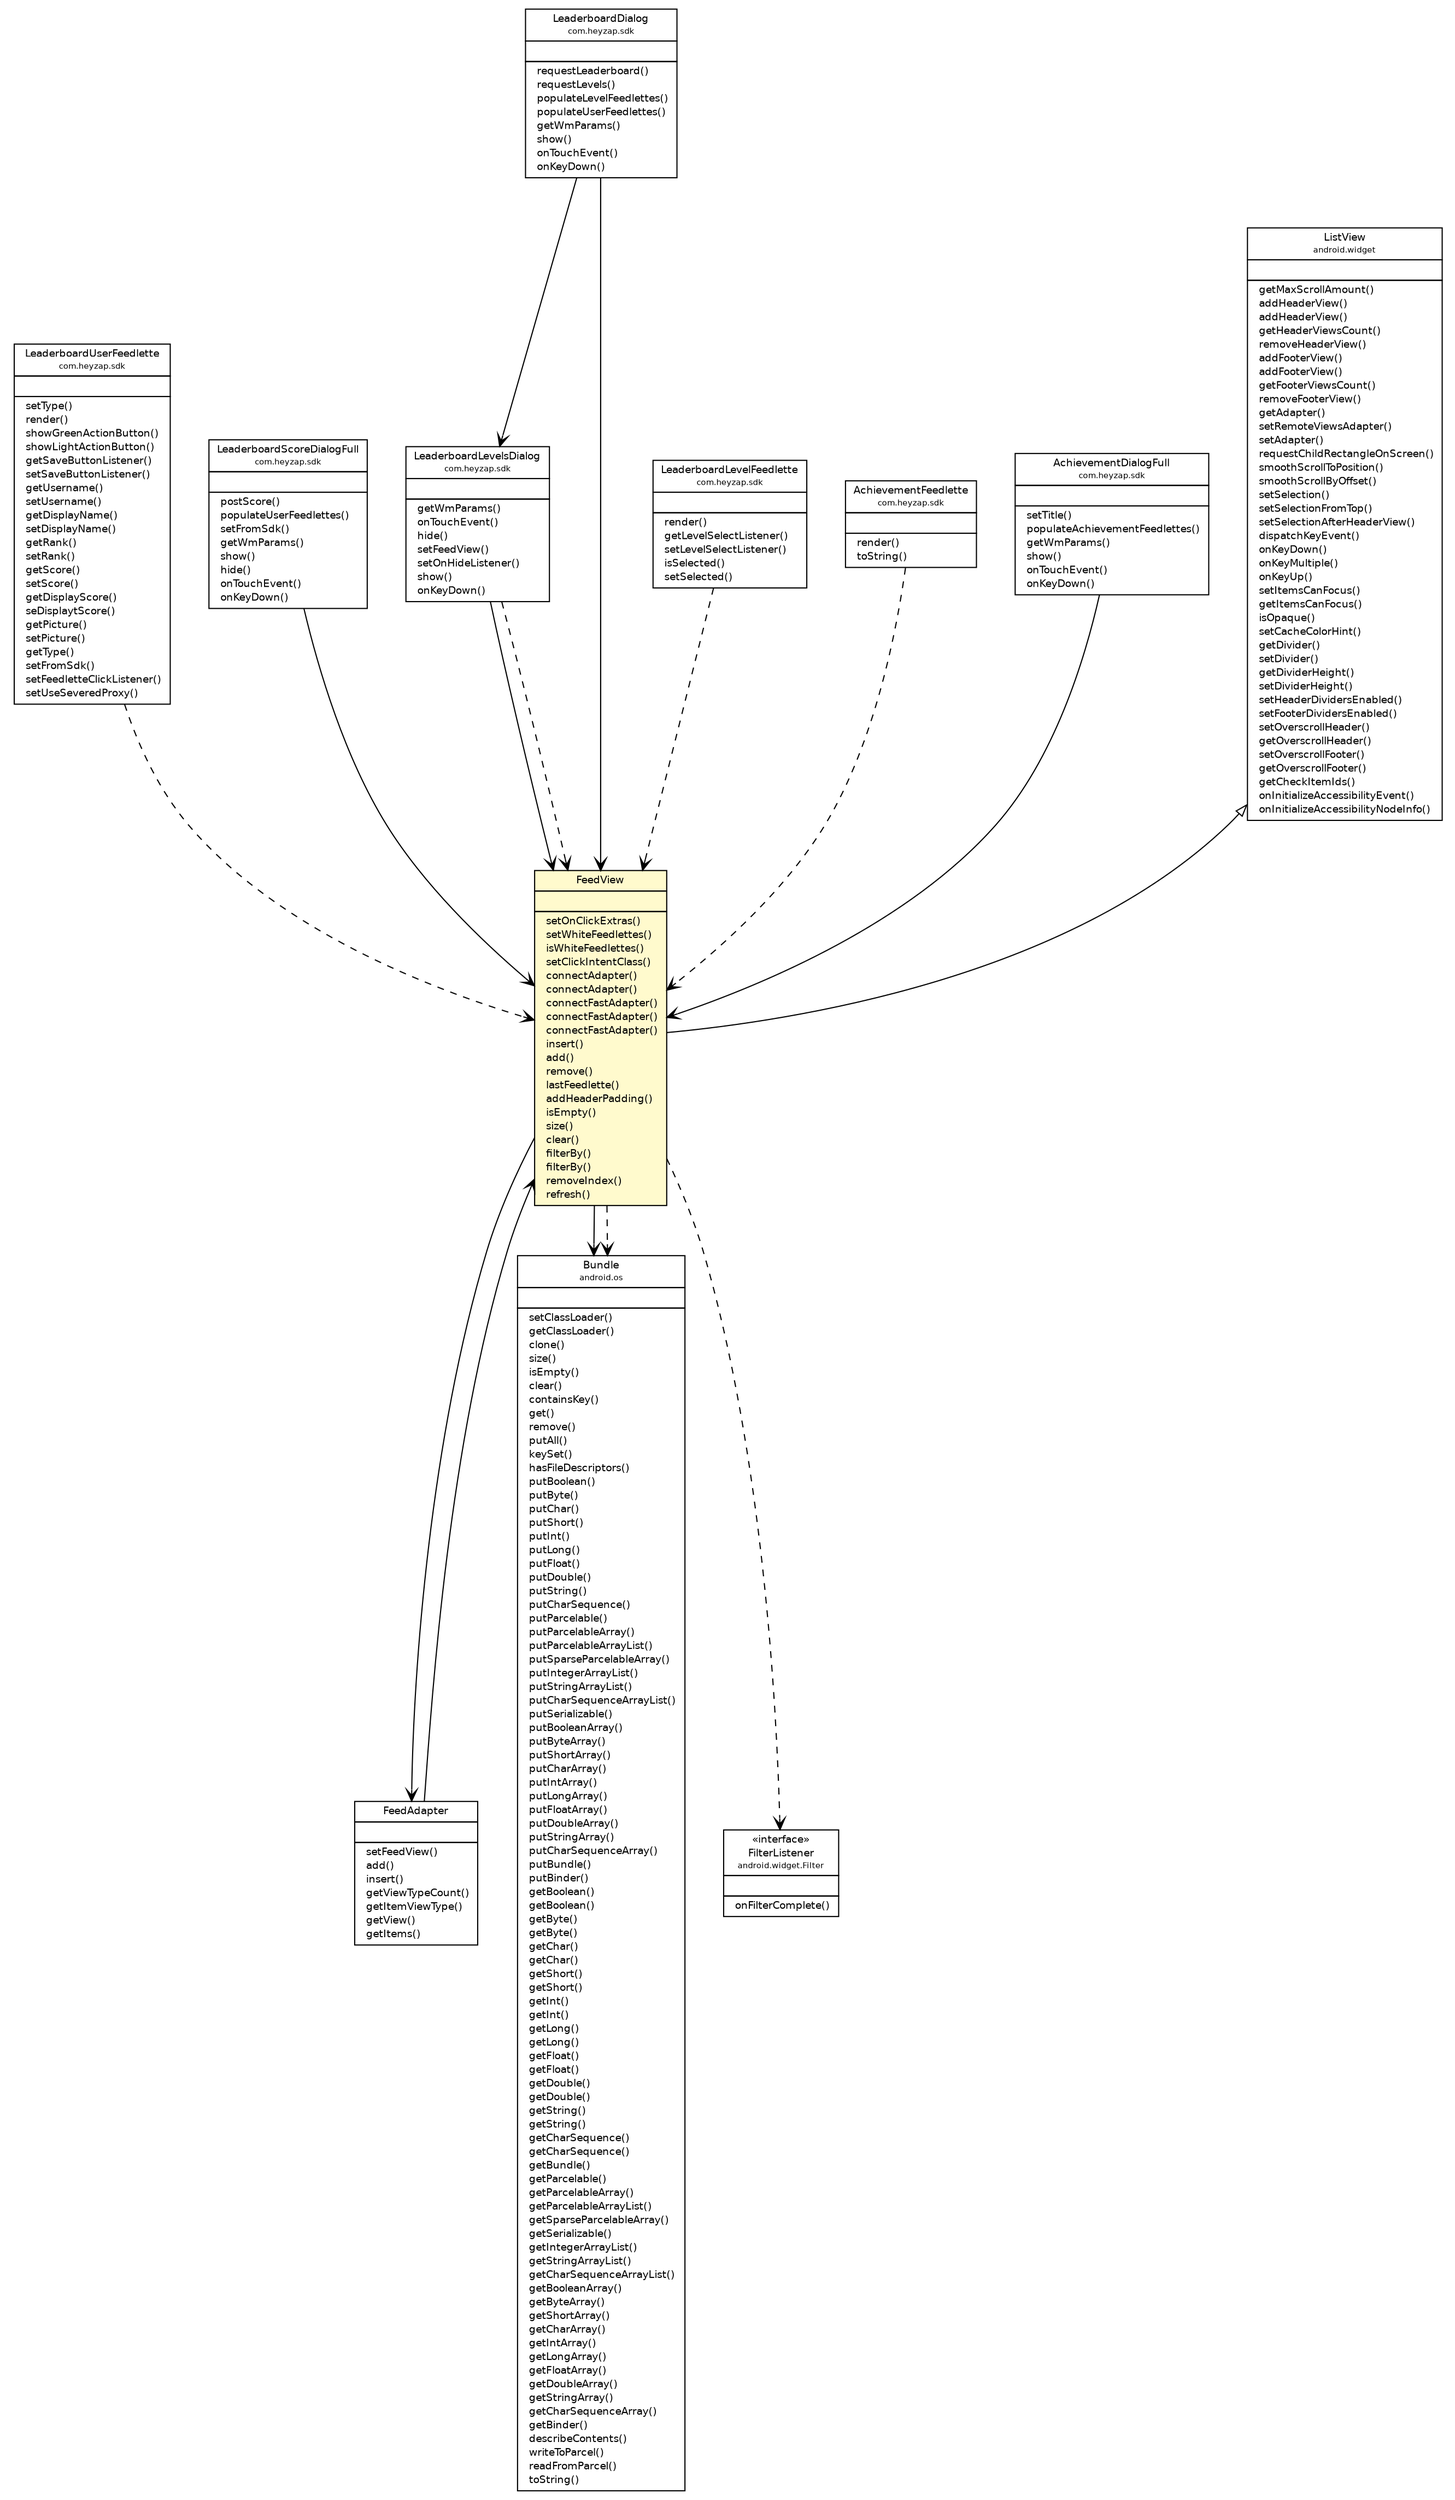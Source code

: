 #!/usr/local/bin/dot
#
# Class diagram 
# Generated by UMLGraph version 5.2 (http://www.umlgraph.org/)
#

digraph G {
	edge [fontname="Helvetica",fontsize=10,labelfontname="Helvetica",labelfontsize=10];
	node [fontname="Helvetica",fontsize=10,shape=plaintext];
	nodesep=0.25;
	ranksep=0.5;
	// com.heyzap.sdk.LeaderboardUserFeedlette
	c5517 [label=<<table title="com.heyzap.sdk.LeaderboardUserFeedlette" border="0" cellborder="1" cellspacing="0" cellpadding="2" port="p" href="../sdk/LeaderboardUserFeedlette.html">
		<tr><td><table border="0" cellspacing="0" cellpadding="1">
<tr><td align="center" balign="center"> LeaderboardUserFeedlette </td></tr>
<tr><td align="center" balign="center"><font point-size="7.0"> com.heyzap.sdk </font></td></tr>
		</table></td></tr>
		<tr><td><table border="0" cellspacing="0" cellpadding="1">
<tr><td align="left" balign="left">  </td></tr>
		</table></td></tr>
		<tr><td><table border="0" cellspacing="0" cellpadding="1">
<tr><td align="left" balign="left">  setType() </td></tr>
<tr><td align="left" balign="left">  render() </td></tr>
<tr><td align="left" balign="left">  showGreenActionButton() </td></tr>
<tr><td align="left" balign="left">  showLightActionButton() </td></tr>
<tr><td align="left" balign="left">  getSaveButtonListener() </td></tr>
<tr><td align="left" balign="left">  setSaveButtonListener() </td></tr>
<tr><td align="left" balign="left">  getUsername() </td></tr>
<tr><td align="left" balign="left">  setUsername() </td></tr>
<tr><td align="left" balign="left">  getDisplayName() </td></tr>
<tr><td align="left" balign="left">  setDisplayName() </td></tr>
<tr><td align="left" balign="left">  getRank() </td></tr>
<tr><td align="left" balign="left">  setRank() </td></tr>
<tr><td align="left" balign="left">  getScore() </td></tr>
<tr><td align="left" balign="left">  setScore() </td></tr>
<tr><td align="left" balign="left">  getDisplayScore() </td></tr>
<tr><td align="left" balign="left">  seDisplaytScore() </td></tr>
<tr><td align="left" balign="left">  getPicture() </td></tr>
<tr><td align="left" balign="left">  setPicture() </td></tr>
<tr><td align="left" balign="left">  getType() </td></tr>
<tr><td align="left" balign="left">  setFromSdk() </td></tr>
<tr><td align="left" balign="left">  setFeedletteClickListener() </td></tr>
<tr><td align="left" balign="left">  setUseSeveredProxy() </td></tr>
		</table></td></tr>
		</table>>, fontname="Helvetica", fontcolor="black", fontsize=9.0];
	// com.heyzap.sdk.LeaderboardScoreDialogFull
	c5521 [label=<<table title="com.heyzap.sdk.LeaderboardScoreDialogFull" border="0" cellborder="1" cellspacing="0" cellpadding="2" port="p" href="../sdk/LeaderboardScoreDialogFull.html">
		<tr><td><table border="0" cellspacing="0" cellpadding="1">
<tr><td align="center" balign="center"> LeaderboardScoreDialogFull </td></tr>
<tr><td align="center" balign="center"><font point-size="7.0"> com.heyzap.sdk </font></td></tr>
		</table></td></tr>
		<tr><td><table border="0" cellspacing="0" cellpadding="1">
<tr><td align="left" balign="left">  </td></tr>
		</table></td></tr>
		<tr><td><table border="0" cellspacing="0" cellpadding="1">
<tr><td align="left" balign="left">  postScore() </td></tr>
<tr><td align="left" balign="left">  populateUserFeedlettes() </td></tr>
<tr><td align="left" balign="left">  setFromSdk() </td></tr>
<tr><td align="left" balign="left">  getWmParams() </td></tr>
<tr><td align="left" balign="left">  show() </td></tr>
<tr><td align="left" balign="left">  hide() </td></tr>
<tr><td align="left" balign="left">  onTouchEvent() </td></tr>
<tr><td align="left" balign="left">  onKeyDown() </td></tr>
		</table></td></tr>
		</table>>, fontname="Helvetica", fontcolor="black", fontsize=9.0];
	// com.heyzap.sdk.LeaderboardLevelsDialog
	c5522 [label=<<table title="com.heyzap.sdk.LeaderboardLevelsDialog" border="0" cellborder="1" cellspacing="0" cellpadding="2" port="p" href="../sdk/LeaderboardLevelsDialog.html">
		<tr><td><table border="0" cellspacing="0" cellpadding="1">
<tr><td align="center" balign="center"> LeaderboardLevelsDialog </td></tr>
<tr><td align="center" balign="center"><font point-size="7.0"> com.heyzap.sdk </font></td></tr>
		</table></td></tr>
		<tr><td><table border="0" cellspacing="0" cellpadding="1">
<tr><td align="left" balign="left">  </td></tr>
		</table></td></tr>
		<tr><td><table border="0" cellspacing="0" cellpadding="1">
<tr><td align="left" balign="left">  getWmParams() </td></tr>
<tr><td align="left" balign="left">  onTouchEvent() </td></tr>
<tr><td align="left" balign="left">  hide() </td></tr>
<tr><td align="left" balign="left">  setFeedView() </td></tr>
<tr><td align="left" balign="left">  setOnHideListener() </td></tr>
<tr><td align="left" balign="left">  show() </td></tr>
<tr><td align="left" balign="left">  onKeyDown() </td></tr>
		</table></td></tr>
		</table>>, fontname="Helvetica", fontcolor="black", fontsize=9.0];
	// com.heyzap.sdk.LeaderboardLevelFeedlette
	c5524 [label=<<table title="com.heyzap.sdk.LeaderboardLevelFeedlette" border="0" cellborder="1" cellspacing="0" cellpadding="2" port="p" href="../sdk/LeaderboardLevelFeedlette.html">
		<tr><td><table border="0" cellspacing="0" cellpadding="1">
<tr><td align="center" balign="center"> LeaderboardLevelFeedlette </td></tr>
<tr><td align="center" balign="center"><font point-size="7.0"> com.heyzap.sdk </font></td></tr>
		</table></td></tr>
		<tr><td><table border="0" cellspacing="0" cellpadding="1">
<tr><td align="left" balign="left">  </td></tr>
		</table></td></tr>
		<tr><td><table border="0" cellspacing="0" cellpadding="1">
<tr><td align="left" balign="left">  render() </td></tr>
<tr><td align="left" balign="left">  getLevelSelectListener() </td></tr>
<tr><td align="left" balign="left">  setLevelSelectListener() </td></tr>
<tr><td align="left" balign="left">  isSelected() </td></tr>
<tr><td align="left" balign="left">  setSelected() </td></tr>
		</table></td></tr>
		</table>>, fontname="Helvetica", fontcolor="black", fontsize=9.0];
	// com.heyzap.sdk.LeaderboardDialog
	c5528 [label=<<table title="com.heyzap.sdk.LeaderboardDialog" border="0" cellborder="1" cellspacing="0" cellpadding="2" port="p" href="../sdk/LeaderboardDialog.html">
		<tr><td><table border="0" cellspacing="0" cellpadding="1">
<tr><td align="center" balign="center"> LeaderboardDialog </td></tr>
<tr><td align="center" balign="center"><font point-size="7.0"> com.heyzap.sdk </font></td></tr>
		</table></td></tr>
		<tr><td><table border="0" cellspacing="0" cellpadding="1">
<tr><td align="left" balign="left">  </td></tr>
		</table></td></tr>
		<tr><td><table border="0" cellspacing="0" cellpadding="1">
<tr><td align="left" balign="left">  requestLeaderboard() </td></tr>
<tr><td align="left" balign="left">  requestLevels() </td></tr>
<tr><td align="left" balign="left">  populateLevelFeedlettes() </td></tr>
<tr><td align="left" balign="left">  populateUserFeedlettes() </td></tr>
<tr><td align="left" balign="left">  getWmParams() </td></tr>
<tr><td align="left" balign="left">  show() </td></tr>
<tr><td align="left" balign="left">  onTouchEvent() </td></tr>
<tr><td align="left" balign="left">  onKeyDown() </td></tr>
		</table></td></tr>
		</table>>, fontname="Helvetica", fontcolor="black", fontsize=9.0];
	// com.heyzap.sdk.AchievementFeedlette
	c5534 [label=<<table title="com.heyzap.sdk.AchievementFeedlette" border="0" cellborder="1" cellspacing="0" cellpadding="2" port="p" href="../sdk/AchievementFeedlette.html">
		<tr><td><table border="0" cellspacing="0" cellpadding="1">
<tr><td align="center" balign="center"> AchievementFeedlette </td></tr>
<tr><td align="center" balign="center"><font point-size="7.0"> com.heyzap.sdk </font></td></tr>
		</table></td></tr>
		<tr><td><table border="0" cellspacing="0" cellpadding="1">
<tr><td align="left" balign="left">  </td></tr>
		</table></td></tr>
		<tr><td><table border="0" cellspacing="0" cellpadding="1">
<tr><td align="left" balign="left">  render() </td></tr>
<tr><td align="left" balign="left">  toString() </td></tr>
		</table></td></tr>
		</table>>, fontname="Helvetica", fontcolor="black", fontsize=9.0];
	// com.heyzap.sdk.AchievementDialogFull
	c5536 [label=<<table title="com.heyzap.sdk.AchievementDialogFull" border="0" cellborder="1" cellspacing="0" cellpadding="2" port="p" href="../sdk/AchievementDialogFull.html">
		<tr><td><table border="0" cellspacing="0" cellpadding="1">
<tr><td align="center" balign="center"> AchievementDialogFull </td></tr>
<tr><td align="center" balign="center"><font point-size="7.0"> com.heyzap.sdk </font></td></tr>
		</table></td></tr>
		<tr><td><table border="0" cellspacing="0" cellpadding="1">
<tr><td align="left" balign="left">  </td></tr>
		</table></td></tr>
		<tr><td><table border="0" cellspacing="0" cellpadding="1">
<tr><td align="left" balign="left">  setTitle() </td></tr>
<tr><td align="left" balign="left">  populateAchievementFeedlettes() </td></tr>
<tr><td align="left" balign="left">  getWmParams() </td></tr>
<tr><td align="left" balign="left">  show() </td></tr>
<tr><td align="left" balign="left">  onTouchEvent() </td></tr>
<tr><td align="left" balign="left">  onKeyDown() </td></tr>
		</table></td></tr>
		</table>>, fontname="Helvetica", fontcolor="black", fontsize=9.0];
	// com.heyzap.internal.FeedView
	c5559 [label=<<table title="com.heyzap.internal.FeedView" border="0" cellborder="1" cellspacing="0" cellpadding="2" port="p" bgcolor="lemonChiffon" href="./FeedView.html">
		<tr><td><table border="0" cellspacing="0" cellpadding="1">
<tr><td align="center" balign="center"> FeedView </td></tr>
		</table></td></tr>
		<tr><td><table border="0" cellspacing="0" cellpadding="1">
<tr><td align="left" balign="left">  </td></tr>
		</table></td></tr>
		<tr><td><table border="0" cellspacing="0" cellpadding="1">
<tr><td align="left" balign="left">  setOnClickExtras() </td></tr>
<tr><td align="left" balign="left">  setWhiteFeedlettes() </td></tr>
<tr><td align="left" balign="left">  isWhiteFeedlettes() </td></tr>
<tr><td align="left" balign="left">  setClickIntentClass() </td></tr>
<tr><td align="left" balign="left">  connectAdapter() </td></tr>
<tr><td align="left" balign="left">  connectAdapter() </td></tr>
<tr><td align="left" balign="left">  connectFastAdapter() </td></tr>
<tr><td align="left" balign="left">  connectFastAdapter() </td></tr>
<tr><td align="left" balign="left">  connectFastAdapter() </td></tr>
<tr><td align="left" balign="left">  insert() </td></tr>
<tr><td align="left" balign="left">  add() </td></tr>
<tr><td align="left" balign="left">  remove() </td></tr>
<tr><td align="left" balign="left">  lastFeedlette() </td></tr>
<tr><td align="left" balign="left">  addHeaderPadding() </td></tr>
<tr><td align="left" balign="left">  isEmpty() </td></tr>
<tr><td align="left" balign="left">  size() </td></tr>
<tr><td align="left" balign="left">  clear() </td></tr>
<tr><td align="left" balign="left">  filterBy() </td></tr>
<tr><td align="left" balign="left">  filterBy() </td></tr>
<tr><td align="left" balign="left">  removeIndex() </td></tr>
<tr><td align="left" balign="left">  refresh() </td></tr>
		</table></td></tr>
		</table>>, fontname="Helvetica", fontcolor="black", fontsize=9.0];
	// com.heyzap.internal.FeedAdapter
	c5561 [label=<<table title="com.heyzap.internal.FeedAdapter" border="0" cellborder="1" cellspacing="0" cellpadding="2" port="p" href="./FeedAdapter.html">
		<tr><td><table border="0" cellspacing="0" cellpadding="1">
<tr><td align="center" balign="center"> FeedAdapter </td></tr>
		</table></td></tr>
		<tr><td><table border="0" cellspacing="0" cellpadding="1">
<tr><td align="left" balign="left">  </td></tr>
		</table></td></tr>
		<tr><td><table border="0" cellspacing="0" cellpadding="1">
<tr><td align="left" balign="left">  setFeedView() </td></tr>
<tr><td align="left" balign="left">  add() </td></tr>
<tr><td align="left" balign="left">  insert() </td></tr>
<tr><td align="left" balign="left">  getViewTypeCount() </td></tr>
<tr><td align="left" balign="left">  getItemViewType() </td></tr>
<tr><td align="left" balign="left">  getView() </td></tr>
<tr><td align="left" balign="left">  getItems() </td></tr>
		</table></td></tr>
		</table>>, fontname="Helvetica", fontcolor="black", fontsize=9.0];
	//com.heyzap.internal.FeedView extends android.widget.ListView
	c5601:p -> c5559:p [dir=back,arrowtail=empty];
	// com.heyzap.sdk.LeaderboardScoreDialogFull NAVASSOC com.heyzap.internal.FeedView
	c5521:p -> c5559:p [taillabel="", label="", headlabel="", fontname="Helvetica", fontcolor="black", fontsize=10.0, color="black", arrowhead=open];
	// com.heyzap.sdk.LeaderboardLevelsDialog NAVASSOC com.heyzap.internal.FeedView
	c5522:p -> c5559:p [taillabel="", label="", headlabel="", fontname="Helvetica", fontcolor="black", fontsize=10.0, color="black", arrowhead=open];
	// com.heyzap.sdk.LeaderboardDialog NAVASSOC com.heyzap.internal.FeedView
	c5528:p -> c5559:p [taillabel="", label="", headlabel="", fontname="Helvetica", fontcolor="black", fontsize=10.0, color="black", arrowhead=open];
	// com.heyzap.sdk.LeaderboardDialog NAVASSOC com.heyzap.internal.FeedView
	c5528:p -> c5559:p [taillabel="", label="", headlabel="", fontname="Helvetica", fontcolor="black", fontsize=10.0, color="black", arrowhead=open];
	// com.heyzap.sdk.LeaderboardDialog NAVASSOC com.heyzap.sdk.LeaderboardLevelsDialog
	c5528:p -> c5522:p [taillabel="", label="", headlabel="", fontname="Helvetica", fontcolor="black", fontsize=10.0, color="black", arrowhead=open];
	// com.heyzap.sdk.AchievementDialogFull NAVASSOC com.heyzap.internal.FeedView
	c5536:p -> c5559:p [taillabel="", label="", headlabel="", fontname="Helvetica", fontcolor="black", fontsize=10.0, color="black", arrowhead=open];
	// com.heyzap.internal.FeedView NAVASSOC com.heyzap.internal.FeedAdapter
	c5559:p -> c5561:p [taillabel="", label="", headlabel="", fontname="Helvetica", fontcolor="black", fontsize=10.0, color="black", arrowhead=open];
	// com.heyzap.internal.FeedView NAVASSOC android.os.Bundle
	c5559:p -> c5605:p [taillabel="", label="", headlabel="", fontname="Helvetica", fontcolor="black", fontsize=10.0, color="black", arrowhead=open];
	// com.heyzap.internal.FeedAdapter NAVASSOC com.heyzap.internal.FeedView
	c5561:p -> c5559:p [taillabel="", label="", headlabel="", fontname="Helvetica", fontcolor="black", fontsize=10.0, color="black", arrowhead=open];
	// com.heyzap.sdk.LeaderboardUserFeedlette DEPEND com.heyzap.internal.FeedView
	c5517:p -> c5559:p [taillabel="", label="", headlabel="", fontname="Helvetica", fontcolor="black", fontsize=10.0, color="black", arrowhead=open, style=dashed];
	// com.heyzap.sdk.LeaderboardLevelsDialog DEPEND com.heyzap.internal.FeedView
	c5522:p -> c5559:p [taillabel="", label="", headlabel="", fontname="Helvetica", fontcolor="black", fontsize=10.0, color="black", arrowhead=open, style=dashed];
	// com.heyzap.sdk.LeaderboardLevelFeedlette DEPEND com.heyzap.internal.FeedView
	c5524:p -> c5559:p [taillabel="", label="", headlabel="", fontname="Helvetica", fontcolor="black", fontsize=10.0, color="black", arrowhead=open, style=dashed];
	// com.heyzap.sdk.AchievementFeedlette DEPEND com.heyzap.internal.FeedView
	c5534:p -> c5559:p [taillabel="", label="", headlabel="", fontname="Helvetica", fontcolor="black", fontsize=10.0, color="black", arrowhead=open, style=dashed];
	// com.heyzap.internal.FeedView DEPEND android.widget.Filter.FilterListener
	c5559:p -> c5606:p [taillabel="", label="", headlabel="", fontname="Helvetica", fontcolor="black", fontsize=10.0, color="black", arrowhead=open, style=dashed];
	// com.heyzap.internal.FeedView DEPEND android.os.Bundle
	c5559:p -> c5605:p [taillabel="", label="", headlabel="", fontname="Helvetica", fontcolor="black", fontsize=10.0, color="black", arrowhead=open, style=dashed];
	// android.widget.ListView
	c5601 [label=<<table title="android.widget.ListView" border="0" cellborder="1" cellspacing="0" cellpadding="2" port="p" href="http://java.sun.com/j2se/1.4.2/docs/api/android/widget/ListView.html">
		<tr><td><table border="0" cellspacing="0" cellpadding="1">
<tr><td align="center" balign="center"> ListView </td></tr>
<tr><td align="center" balign="center"><font point-size="7.0"> android.widget </font></td></tr>
		</table></td></tr>
		<tr><td><table border="0" cellspacing="0" cellpadding="1">
<tr><td align="left" balign="left">  </td></tr>
		</table></td></tr>
		<tr><td><table border="0" cellspacing="0" cellpadding="1">
<tr><td align="left" balign="left">  getMaxScrollAmount() </td></tr>
<tr><td align="left" balign="left">  addHeaderView() </td></tr>
<tr><td align="left" balign="left">  addHeaderView() </td></tr>
<tr><td align="left" balign="left">  getHeaderViewsCount() </td></tr>
<tr><td align="left" balign="left">  removeHeaderView() </td></tr>
<tr><td align="left" balign="left">  addFooterView() </td></tr>
<tr><td align="left" balign="left">  addFooterView() </td></tr>
<tr><td align="left" balign="left">  getFooterViewsCount() </td></tr>
<tr><td align="left" balign="left">  removeFooterView() </td></tr>
<tr><td align="left" balign="left">  getAdapter() </td></tr>
<tr><td align="left" balign="left">  setRemoteViewsAdapter() </td></tr>
<tr><td align="left" balign="left">  setAdapter() </td></tr>
<tr><td align="left" balign="left">  requestChildRectangleOnScreen() </td></tr>
<tr><td align="left" balign="left">  smoothScrollToPosition() </td></tr>
<tr><td align="left" balign="left">  smoothScrollByOffset() </td></tr>
<tr><td align="left" balign="left">  setSelection() </td></tr>
<tr><td align="left" balign="left">  setSelectionFromTop() </td></tr>
<tr><td align="left" balign="left">  setSelectionAfterHeaderView() </td></tr>
<tr><td align="left" balign="left">  dispatchKeyEvent() </td></tr>
<tr><td align="left" balign="left">  onKeyDown() </td></tr>
<tr><td align="left" balign="left">  onKeyMultiple() </td></tr>
<tr><td align="left" balign="left">  onKeyUp() </td></tr>
<tr><td align="left" balign="left">  setItemsCanFocus() </td></tr>
<tr><td align="left" balign="left">  getItemsCanFocus() </td></tr>
<tr><td align="left" balign="left">  isOpaque() </td></tr>
<tr><td align="left" balign="left">  setCacheColorHint() </td></tr>
<tr><td align="left" balign="left">  getDivider() </td></tr>
<tr><td align="left" balign="left">  setDivider() </td></tr>
<tr><td align="left" balign="left">  getDividerHeight() </td></tr>
<tr><td align="left" balign="left">  setDividerHeight() </td></tr>
<tr><td align="left" balign="left">  setHeaderDividersEnabled() </td></tr>
<tr><td align="left" balign="left">  setFooterDividersEnabled() </td></tr>
<tr><td align="left" balign="left">  setOverscrollHeader() </td></tr>
<tr><td align="left" balign="left">  getOverscrollHeader() </td></tr>
<tr><td align="left" balign="left">  setOverscrollFooter() </td></tr>
<tr><td align="left" balign="left">  getOverscrollFooter() </td></tr>
<tr><td align="left" balign="left">  getCheckItemIds() </td></tr>
<tr><td align="left" balign="left">  onInitializeAccessibilityEvent() </td></tr>
<tr><td align="left" balign="left">  onInitializeAccessibilityNodeInfo() </td></tr>
		</table></td></tr>
		</table>>, fontname="Helvetica", fontcolor="black", fontsize=9.0];
	// android.widget.Filter.FilterListener
	c5606 [label=<<table title="android.widget.Filter.FilterListener" border="0" cellborder="1" cellspacing="0" cellpadding="2" port="p" href="http://java.sun.com/j2se/1.4.2/docs/api/android/widget/Filter/FilterListener.html">
		<tr><td><table border="0" cellspacing="0" cellpadding="1">
<tr><td align="center" balign="center"> &#171;interface&#187; </td></tr>
<tr><td align="center" balign="center"> FilterListener </td></tr>
<tr><td align="center" balign="center"><font point-size="7.0"> android.widget.Filter </font></td></tr>
		</table></td></tr>
		<tr><td><table border="0" cellspacing="0" cellpadding="1">
<tr><td align="left" balign="left">  </td></tr>
		</table></td></tr>
		<tr><td><table border="0" cellspacing="0" cellpadding="1">
<tr><td align="left" balign="left">  onFilterComplete() </td></tr>
		</table></td></tr>
		</table>>, fontname="Helvetica", fontcolor="black", fontsize=9.0];
	// android.os.Bundle
	c5605 [label=<<table title="android.os.Bundle" border="0" cellborder="1" cellspacing="0" cellpadding="2" port="p" href="http://java.sun.com/j2se/1.4.2/docs/api/android/os/Bundle.html">
		<tr><td><table border="0" cellspacing="0" cellpadding="1">
<tr><td align="center" balign="center"> Bundle </td></tr>
<tr><td align="center" balign="center"><font point-size="7.0"> android.os </font></td></tr>
		</table></td></tr>
		<tr><td><table border="0" cellspacing="0" cellpadding="1">
<tr><td align="left" balign="left">  </td></tr>
		</table></td></tr>
		<tr><td><table border="0" cellspacing="0" cellpadding="1">
<tr><td align="left" balign="left">  setClassLoader() </td></tr>
<tr><td align="left" balign="left">  getClassLoader() </td></tr>
<tr><td align="left" balign="left">  clone() </td></tr>
<tr><td align="left" balign="left">  size() </td></tr>
<tr><td align="left" balign="left">  isEmpty() </td></tr>
<tr><td align="left" balign="left">  clear() </td></tr>
<tr><td align="left" balign="left">  containsKey() </td></tr>
<tr><td align="left" balign="left">  get() </td></tr>
<tr><td align="left" balign="left">  remove() </td></tr>
<tr><td align="left" balign="left">  putAll() </td></tr>
<tr><td align="left" balign="left">  keySet() </td></tr>
<tr><td align="left" balign="left">  hasFileDescriptors() </td></tr>
<tr><td align="left" balign="left">  putBoolean() </td></tr>
<tr><td align="left" balign="left">  putByte() </td></tr>
<tr><td align="left" balign="left">  putChar() </td></tr>
<tr><td align="left" balign="left">  putShort() </td></tr>
<tr><td align="left" balign="left">  putInt() </td></tr>
<tr><td align="left" balign="left">  putLong() </td></tr>
<tr><td align="left" balign="left">  putFloat() </td></tr>
<tr><td align="left" balign="left">  putDouble() </td></tr>
<tr><td align="left" balign="left">  putString() </td></tr>
<tr><td align="left" balign="left">  putCharSequence() </td></tr>
<tr><td align="left" balign="left">  putParcelable() </td></tr>
<tr><td align="left" balign="left">  putParcelableArray() </td></tr>
<tr><td align="left" balign="left">  putParcelableArrayList() </td></tr>
<tr><td align="left" balign="left">  putSparseParcelableArray() </td></tr>
<tr><td align="left" balign="left">  putIntegerArrayList() </td></tr>
<tr><td align="left" balign="left">  putStringArrayList() </td></tr>
<tr><td align="left" balign="left">  putCharSequenceArrayList() </td></tr>
<tr><td align="left" balign="left">  putSerializable() </td></tr>
<tr><td align="left" balign="left">  putBooleanArray() </td></tr>
<tr><td align="left" balign="left">  putByteArray() </td></tr>
<tr><td align="left" balign="left">  putShortArray() </td></tr>
<tr><td align="left" balign="left">  putCharArray() </td></tr>
<tr><td align="left" balign="left">  putIntArray() </td></tr>
<tr><td align="left" balign="left">  putLongArray() </td></tr>
<tr><td align="left" balign="left">  putFloatArray() </td></tr>
<tr><td align="left" balign="left">  putDoubleArray() </td></tr>
<tr><td align="left" balign="left">  putStringArray() </td></tr>
<tr><td align="left" balign="left">  putCharSequenceArray() </td></tr>
<tr><td align="left" balign="left">  putBundle() </td></tr>
<tr><td align="left" balign="left">  putBinder() </td></tr>
<tr><td align="left" balign="left">  getBoolean() </td></tr>
<tr><td align="left" balign="left">  getBoolean() </td></tr>
<tr><td align="left" balign="left">  getByte() </td></tr>
<tr><td align="left" balign="left">  getByte() </td></tr>
<tr><td align="left" balign="left">  getChar() </td></tr>
<tr><td align="left" balign="left">  getChar() </td></tr>
<tr><td align="left" balign="left">  getShort() </td></tr>
<tr><td align="left" balign="left">  getShort() </td></tr>
<tr><td align="left" balign="left">  getInt() </td></tr>
<tr><td align="left" balign="left">  getInt() </td></tr>
<tr><td align="left" balign="left">  getLong() </td></tr>
<tr><td align="left" balign="left">  getLong() </td></tr>
<tr><td align="left" balign="left">  getFloat() </td></tr>
<tr><td align="left" balign="left">  getFloat() </td></tr>
<tr><td align="left" balign="left">  getDouble() </td></tr>
<tr><td align="left" balign="left">  getDouble() </td></tr>
<tr><td align="left" balign="left">  getString() </td></tr>
<tr><td align="left" balign="left">  getString() </td></tr>
<tr><td align="left" balign="left">  getCharSequence() </td></tr>
<tr><td align="left" balign="left">  getCharSequence() </td></tr>
<tr><td align="left" balign="left">  getBundle() </td></tr>
<tr><td align="left" balign="left">  getParcelable() </td></tr>
<tr><td align="left" balign="left">  getParcelableArray() </td></tr>
<tr><td align="left" balign="left">  getParcelableArrayList() </td></tr>
<tr><td align="left" balign="left">  getSparseParcelableArray() </td></tr>
<tr><td align="left" balign="left">  getSerializable() </td></tr>
<tr><td align="left" balign="left">  getIntegerArrayList() </td></tr>
<tr><td align="left" balign="left">  getStringArrayList() </td></tr>
<tr><td align="left" balign="left">  getCharSequenceArrayList() </td></tr>
<tr><td align="left" balign="left">  getBooleanArray() </td></tr>
<tr><td align="left" balign="left">  getByteArray() </td></tr>
<tr><td align="left" balign="left">  getShortArray() </td></tr>
<tr><td align="left" balign="left">  getCharArray() </td></tr>
<tr><td align="left" balign="left">  getIntArray() </td></tr>
<tr><td align="left" balign="left">  getLongArray() </td></tr>
<tr><td align="left" balign="left">  getFloatArray() </td></tr>
<tr><td align="left" balign="left">  getDoubleArray() </td></tr>
<tr><td align="left" balign="left">  getStringArray() </td></tr>
<tr><td align="left" balign="left">  getCharSequenceArray() </td></tr>
<tr><td align="left" balign="left">  getBinder() </td></tr>
<tr><td align="left" balign="left">  describeContents() </td></tr>
<tr><td align="left" balign="left">  writeToParcel() </td></tr>
<tr><td align="left" balign="left">  readFromParcel() </td></tr>
<tr><td align="left" balign="left">  toString() </td></tr>
		</table></td></tr>
		</table>>, fontname="Helvetica", fontcolor="black", fontsize=9.0];
}


